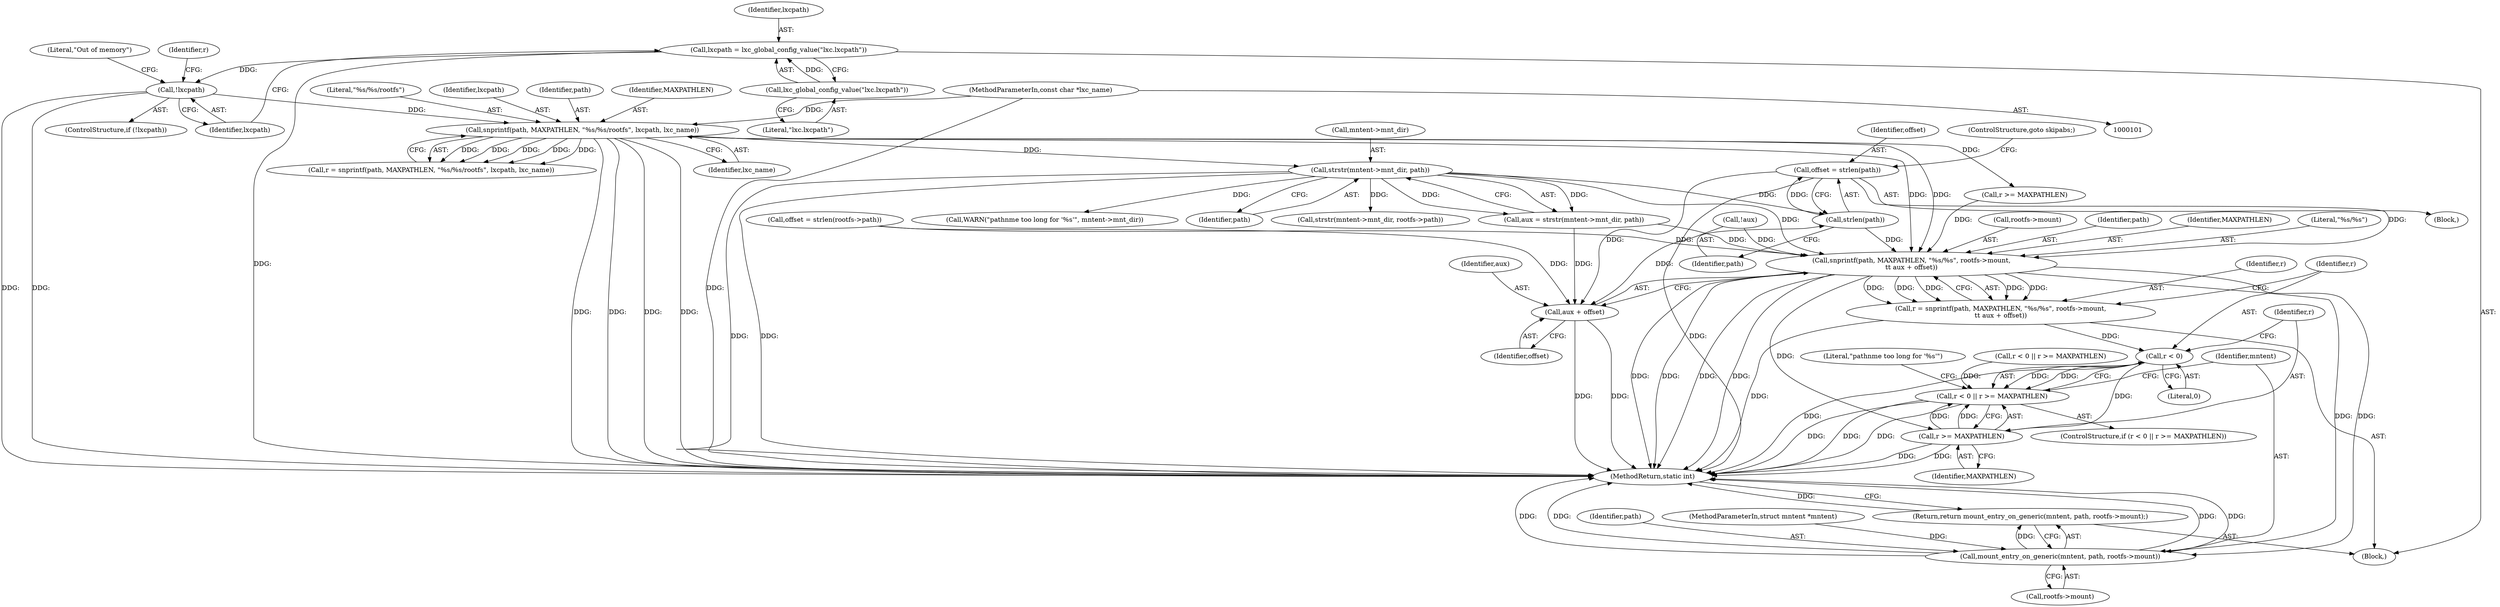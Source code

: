 digraph "0_lxc_592fd47a6245508b79fe6ac819fe6d3b2c1289be_6@API" {
"1000155" [label="(Call,offset = strlen(path))"];
"1000157" [label="(Call,strlen(path))"];
"1000147" [label="(Call,strstr(mntent->mnt_dir, path))"];
"1000130" [label="(Call,snprintf(path, MAXPATHLEN, \"%s/%s/rootfs\", lxcpath, lxc_name))"];
"1000120" [label="(Call,!lxcpath)"];
"1000115" [label="(Call,lxcpath = lxc_global_config_value(\"lxc.lxcpath\"))"];
"1000117" [label="(Call,lxc_global_config_value(\"lxc.lxcpath\"))"];
"1000104" [label="(MethodParameterIn,const char *lxc_name)"];
"1000190" [label="(Call,snprintf(path, MAXPATHLEN, \"%s/%s\", rootfs->mount,\n\t\t aux + offset))"];
"1000188" [label="(Call,r = snprintf(path, MAXPATHLEN, \"%s/%s\", rootfs->mount,\n\t\t aux + offset))"];
"1000202" [label="(Call,r < 0)"];
"1000201" [label="(Call,r < 0 || r >= MAXPATHLEN)"];
"1000205" [label="(Call,r >= MAXPATHLEN)"];
"1000218" [label="(Call,mount_entry_on_generic(mntent, path, rootfs->mount))"];
"1000217" [label="(Return,return mount_entry_on_generic(mntent, path, rootfs->mount);)"];
"1000197" [label="(Call,aux + offset)"];
"1000200" [label="(ControlStructure,if (r < 0 || r >= MAXPATHLEN))"];
"1000104" [label="(MethodParameterIn,const char *lxc_name)"];
"1000105" [label="(Block,)"];
"1000194" [label="(Call,rootfs->mount)"];
"1000116" [label="(Identifier,lxcpath)"];
"1000205" [label="(Call,r >= MAXPATHLEN)"];
"1000145" [label="(Call,aux = strstr(mntent->mnt_dir, path))"];
"1000171" [label="(Call,!aux)"];
"1000135" [label="(Identifier,lxc_name)"];
"1000159" [label="(ControlStructure,goto skipabs;)"];
"1000181" [label="(Call,offset = strlen(rootfs->path))"];
"1000124" [label="(Literal,\"Out of memory\")"];
"1000163" [label="(Call,strstr(mntent->mnt_dir, rootfs->path))"];
"1000198" [label="(Identifier,aux)"];
"1000133" [label="(Literal,\"%s/%s/rootfs\")"];
"1000119" [label="(ControlStructure,if (!lxcpath))"];
"1000191" [label="(Identifier,path)"];
"1000154" [label="(Block,)"];
"1000158" [label="(Identifier,path)"];
"1000134" [label="(Identifier,lxcpath)"];
"1000120" [label="(Call,!lxcpath)"];
"1000189" [label="(Identifier,r)"];
"1000129" [label="(Identifier,r)"];
"1000201" [label="(Call,r < 0 || r >= MAXPATHLEN)"];
"1000155" [label="(Call,offset = strlen(path))"];
"1000224" [label="(MethodReturn,static int)"];
"1000147" [label="(Call,strstr(mntent->mnt_dir, path))"];
"1000148" [label="(Call,mntent->mnt_dir)"];
"1000221" [label="(Call,rootfs->mount)"];
"1000121" [label="(Identifier,lxcpath)"];
"1000151" [label="(Identifier,path)"];
"1000192" [label="(Identifier,MAXPATHLEN)"];
"1000219" [label="(Identifier,mntent)"];
"1000131" [label="(Identifier,path)"];
"1000117" [label="(Call,lxc_global_config_value(\"lxc.lxcpath\"))"];
"1000128" [label="(Call,r = snprintf(path, MAXPATHLEN, \"%s/%s/rootfs\", lxcpath, lxc_name))"];
"1000217" [label="(Return,return mount_entry_on_generic(mntent, path, rootfs->mount);)"];
"1000157" [label="(Call,strlen(path))"];
"1000190" [label="(Call,snprintf(path, MAXPATHLEN, \"%s/%s\", rootfs->mount,\n\t\t aux + offset))"];
"1000188" [label="(Call,r = snprintf(path, MAXPATHLEN, \"%s/%s\", rootfs->mount,\n\t\t aux + offset))"];
"1000207" [label="(Identifier,MAXPATHLEN)"];
"1000202" [label="(Call,r < 0)"];
"1000220" [label="(Identifier,path)"];
"1000209" [label="(Call,WARN(\"pathnme too long for '%s'\", mntent->mnt_dir))"];
"1000218" [label="(Call,mount_entry_on_generic(mntent, path, rootfs->mount))"];
"1000197" [label="(Call,aux + offset)"];
"1000193" [label="(Literal,\"%s/%s\")"];
"1000199" [label="(Identifier,offset)"];
"1000210" [label="(Literal,\"pathnme too long for '%s'\")"];
"1000137" [label="(Call,r < 0 || r >= MAXPATHLEN)"];
"1000102" [label="(MethodParameterIn,struct mntent *mntent)"];
"1000115" [label="(Call,lxcpath = lxc_global_config_value(\"lxc.lxcpath\"))"];
"1000203" [label="(Identifier,r)"];
"1000156" [label="(Identifier,offset)"];
"1000141" [label="(Call,r >= MAXPATHLEN)"];
"1000130" [label="(Call,snprintf(path, MAXPATHLEN, \"%s/%s/rootfs\", lxcpath, lxc_name))"];
"1000118" [label="(Literal,\"lxc.lxcpath\")"];
"1000206" [label="(Identifier,r)"];
"1000204" [label="(Literal,0)"];
"1000132" [label="(Identifier,MAXPATHLEN)"];
"1000155" -> "1000154"  [label="AST: "];
"1000155" -> "1000157"  [label="CFG: "];
"1000156" -> "1000155"  [label="AST: "];
"1000157" -> "1000155"  [label="AST: "];
"1000159" -> "1000155"  [label="CFG: "];
"1000155" -> "1000224"  [label="DDG: "];
"1000157" -> "1000155"  [label="DDG: "];
"1000155" -> "1000190"  [label="DDG: "];
"1000155" -> "1000197"  [label="DDG: "];
"1000157" -> "1000158"  [label="CFG: "];
"1000158" -> "1000157"  [label="AST: "];
"1000147" -> "1000157"  [label="DDG: "];
"1000157" -> "1000190"  [label="DDG: "];
"1000147" -> "1000145"  [label="AST: "];
"1000147" -> "1000151"  [label="CFG: "];
"1000148" -> "1000147"  [label="AST: "];
"1000151" -> "1000147"  [label="AST: "];
"1000145" -> "1000147"  [label="CFG: "];
"1000147" -> "1000224"  [label="DDG: "];
"1000147" -> "1000224"  [label="DDG: "];
"1000147" -> "1000145"  [label="DDG: "];
"1000147" -> "1000145"  [label="DDG: "];
"1000130" -> "1000147"  [label="DDG: "];
"1000147" -> "1000163"  [label="DDG: "];
"1000147" -> "1000190"  [label="DDG: "];
"1000147" -> "1000209"  [label="DDG: "];
"1000130" -> "1000128"  [label="AST: "];
"1000130" -> "1000135"  [label="CFG: "];
"1000131" -> "1000130"  [label="AST: "];
"1000132" -> "1000130"  [label="AST: "];
"1000133" -> "1000130"  [label="AST: "];
"1000134" -> "1000130"  [label="AST: "];
"1000135" -> "1000130"  [label="AST: "];
"1000128" -> "1000130"  [label="CFG: "];
"1000130" -> "1000224"  [label="DDG: "];
"1000130" -> "1000224"  [label="DDG: "];
"1000130" -> "1000224"  [label="DDG: "];
"1000130" -> "1000224"  [label="DDG: "];
"1000130" -> "1000128"  [label="DDG: "];
"1000130" -> "1000128"  [label="DDG: "];
"1000130" -> "1000128"  [label="DDG: "];
"1000130" -> "1000128"  [label="DDG: "];
"1000130" -> "1000128"  [label="DDG: "];
"1000120" -> "1000130"  [label="DDG: "];
"1000104" -> "1000130"  [label="DDG: "];
"1000130" -> "1000141"  [label="DDG: "];
"1000130" -> "1000190"  [label="DDG: "];
"1000130" -> "1000190"  [label="DDG: "];
"1000120" -> "1000119"  [label="AST: "];
"1000120" -> "1000121"  [label="CFG: "];
"1000121" -> "1000120"  [label="AST: "];
"1000124" -> "1000120"  [label="CFG: "];
"1000129" -> "1000120"  [label="CFG: "];
"1000120" -> "1000224"  [label="DDG: "];
"1000120" -> "1000224"  [label="DDG: "];
"1000115" -> "1000120"  [label="DDG: "];
"1000115" -> "1000105"  [label="AST: "];
"1000115" -> "1000117"  [label="CFG: "];
"1000116" -> "1000115"  [label="AST: "];
"1000117" -> "1000115"  [label="AST: "];
"1000121" -> "1000115"  [label="CFG: "];
"1000115" -> "1000224"  [label="DDG: "];
"1000117" -> "1000115"  [label="DDG: "];
"1000117" -> "1000118"  [label="CFG: "];
"1000118" -> "1000117"  [label="AST: "];
"1000104" -> "1000101"  [label="AST: "];
"1000104" -> "1000224"  [label="DDG: "];
"1000190" -> "1000188"  [label="AST: "];
"1000190" -> "1000197"  [label="CFG: "];
"1000191" -> "1000190"  [label="AST: "];
"1000192" -> "1000190"  [label="AST: "];
"1000193" -> "1000190"  [label="AST: "];
"1000194" -> "1000190"  [label="AST: "];
"1000197" -> "1000190"  [label="AST: "];
"1000188" -> "1000190"  [label="CFG: "];
"1000190" -> "1000224"  [label="DDG: "];
"1000190" -> "1000224"  [label="DDG: "];
"1000190" -> "1000224"  [label="DDG: "];
"1000190" -> "1000224"  [label="DDG: "];
"1000190" -> "1000188"  [label="DDG: "];
"1000190" -> "1000188"  [label="DDG: "];
"1000190" -> "1000188"  [label="DDG: "];
"1000190" -> "1000188"  [label="DDG: "];
"1000190" -> "1000188"  [label="DDG: "];
"1000141" -> "1000190"  [label="DDG: "];
"1000171" -> "1000190"  [label="DDG: "];
"1000145" -> "1000190"  [label="DDG: "];
"1000181" -> "1000190"  [label="DDG: "];
"1000190" -> "1000205"  [label="DDG: "];
"1000190" -> "1000218"  [label="DDG: "];
"1000190" -> "1000218"  [label="DDG: "];
"1000188" -> "1000105"  [label="AST: "];
"1000189" -> "1000188"  [label="AST: "];
"1000203" -> "1000188"  [label="CFG: "];
"1000188" -> "1000224"  [label="DDG: "];
"1000188" -> "1000202"  [label="DDG: "];
"1000202" -> "1000201"  [label="AST: "];
"1000202" -> "1000204"  [label="CFG: "];
"1000203" -> "1000202"  [label="AST: "];
"1000204" -> "1000202"  [label="AST: "];
"1000206" -> "1000202"  [label="CFG: "];
"1000201" -> "1000202"  [label="CFG: "];
"1000202" -> "1000224"  [label="DDG: "];
"1000202" -> "1000201"  [label="DDG: "];
"1000202" -> "1000201"  [label="DDG: "];
"1000202" -> "1000205"  [label="DDG: "];
"1000201" -> "1000200"  [label="AST: "];
"1000201" -> "1000205"  [label="CFG: "];
"1000205" -> "1000201"  [label="AST: "];
"1000210" -> "1000201"  [label="CFG: "];
"1000219" -> "1000201"  [label="CFG: "];
"1000201" -> "1000224"  [label="DDG: "];
"1000201" -> "1000224"  [label="DDG: "];
"1000201" -> "1000224"  [label="DDG: "];
"1000137" -> "1000201"  [label="DDG: "];
"1000205" -> "1000201"  [label="DDG: "];
"1000205" -> "1000201"  [label="DDG: "];
"1000205" -> "1000207"  [label="CFG: "];
"1000206" -> "1000205"  [label="AST: "];
"1000207" -> "1000205"  [label="AST: "];
"1000205" -> "1000224"  [label="DDG: "];
"1000205" -> "1000224"  [label="DDG: "];
"1000218" -> "1000217"  [label="AST: "];
"1000218" -> "1000221"  [label="CFG: "];
"1000219" -> "1000218"  [label="AST: "];
"1000220" -> "1000218"  [label="AST: "];
"1000221" -> "1000218"  [label="AST: "];
"1000217" -> "1000218"  [label="CFG: "];
"1000218" -> "1000224"  [label="DDG: "];
"1000218" -> "1000224"  [label="DDG: "];
"1000218" -> "1000224"  [label="DDG: "];
"1000218" -> "1000224"  [label="DDG: "];
"1000218" -> "1000217"  [label="DDG: "];
"1000102" -> "1000218"  [label="DDG: "];
"1000217" -> "1000105"  [label="AST: "];
"1000224" -> "1000217"  [label="CFG: "];
"1000217" -> "1000224"  [label="DDG: "];
"1000197" -> "1000199"  [label="CFG: "];
"1000198" -> "1000197"  [label="AST: "];
"1000199" -> "1000197"  [label="AST: "];
"1000197" -> "1000224"  [label="DDG: "];
"1000197" -> "1000224"  [label="DDG: "];
"1000171" -> "1000197"  [label="DDG: "];
"1000145" -> "1000197"  [label="DDG: "];
"1000181" -> "1000197"  [label="DDG: "];
}
